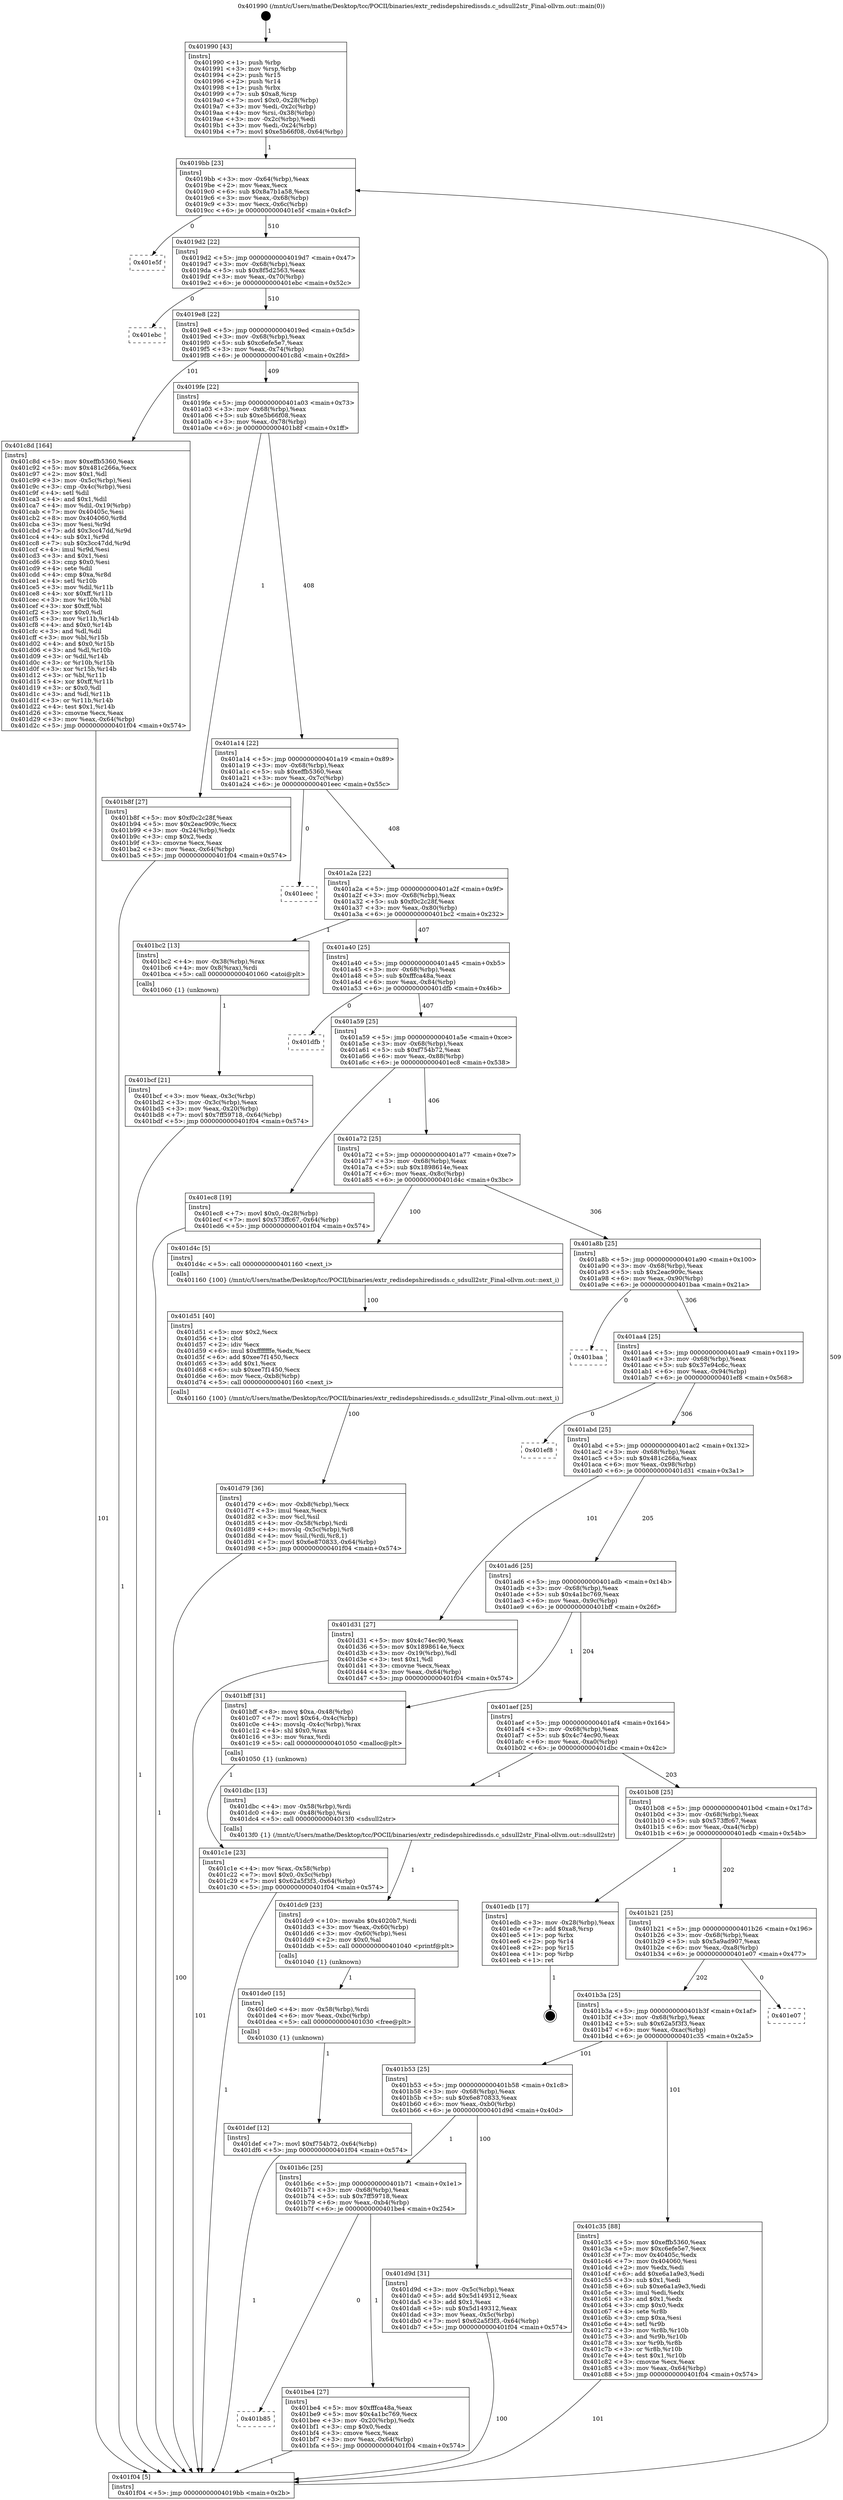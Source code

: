 digraph "0x401990" {
  label = "0x401990 (/mnt/c/Users/mathe/Desktop/tcc/POCII/binaries/extr_redisdepshiredissds.c_sdsull2str_Final-ollvm.out::main(0))"
  labelloc = "t"
  node[shape=record]

  Entry [label="",width=0.3,height=0.3,shape=circle,fillcolor=black,style=filled]
  "0x4019bb" [label="{
     0x4019bb [23]\l
     | [instrs]\l
     &nbsp;&nbsp;0x4019bb \<+3\>: mov -0x64(%rbp),%eax\l
     &nbsp;&nbsp;0x4019be \<+2\>: mov %eax,%ecx\l
     &nbsp;&nbsp;0x4019c0 \<+6\>: sub $0x8a7b1a58,%ecx\l
     &nbsp;&nbsp;0x4019c6 \<+3\>: mov %eax,-0x68(%rbp)\l
     &nbsp;&nbsp;0x4019c9 \<+3\>: mov %ecx,-0x6c(%rbp)\l
     &nbsp;&nbsp;0x4019cc \<+6\>: je 0000000000401e5f \<main+0x4cf\>\l
  }"]
  "0x401e5f" [label="{
     0x401e5f\l
  }", style=dashed]
  "0x4019d2" [label="{
     0x4019d2 [22]\l
     | [instrs]\l
     &nbsp;&nbsp;0x4019d2 \<+5\>: jmp 00000000004019d7 \<main+0x47\>\l
     &nbsp;&nbsp;0x4019d7 \<+3\>: mov -0x68(%rbp),%eax\l
     &nbsp;&nbsp;0x4019da \<+5\>: sub $0x8f5d2563,%eax\l
     &nbsp;&nbsp;0x4019df \<+3\>: mov %eax,-0x70(%rbp)\l
     &nbsp;&nbsp;0x4019e2 \<+6\>: je 0000000000401ebc \<main+0x52c\>\l
  }"]
  Exit [label="",width=0.3,height=0.3,shape=circle,fillcolor=black,style=filled,peripheries=2]
  "0x401ebc" [label="{
     0x401ebc\l
  }", style=dashed]
  "0x4019e8" [label="{
     0x4019e8 [22]\l
     | [instrs]\l
     &nbsp;&nbsp;0x4019e8 \<+5\>: jmp 00000000004019ed \<main+0x5d\>\l
     &nbsp;&nbsp;0x4019ed \<+3\>: mov -0x68(%rbp),%eax\l
     &nbsp;&nbsp;0x4019f0 \<+5\>: sub $0xc6efe5e7,%eax\l
     &nbsp;&nbsp;0x4019f5 \<+3\>: mov %eax,-0x74(%rbp)\l
     &nbsp;&nbsp;0x4019f8 \<+6\>: je 0000000000401c8d \<main+0x2fd\>\l
  }"]
  "0x401def" [label="{
     0x401def [12]\l
     | [instrs]\l
     &nbsp;&nbsp;0x401def \<+7\>: movl $0xf754b72,-0x64(%rbp)\l
     &nbsp;&nbsp;0x401df6 \<+5\>: jmp 0000000000401f04 \<main+0x574\>\l
  }"]
  "0x401c8d" [label="{
     0x401c8d [164]\l
     | [instrs]\l
     &nbsp;&nbsp;0x401c8d \<+5\>: mov $0xeffb5360,%eax\l
     &nbsp;&nbsp;0x401c92 \<+5\>: mov $0x481c266a,%ecx\l
     &nbsp;&nbsp;0x401c97 \<+2\>: mov $0x1,%dl\l
     &nbsp;&nbsp;0x401c99 \<+3\>: mov -0x5c(%rbp),%esi\l
     &nbsp;&nbsp;0x401c9c \<+3\>: cmp -0x4c(%rbp),%esi\l
     &nbsp;&nbsp;0x401c9f \<+4\>: setl %dil\l
     &nbsp;&nbsp;0x401ca3 \<+4\>: and $0x1,%dil\l
     &nbsp;&nbsp;0x401ca7 \<+4\>: mov %dil,-0x19(%rbp)\l
     &nbsp;&nbsp;0x401cab \<+7\>: mov 0x40405c,%esi\l
     &nbsp;&nbsp;0x401cb2 \<+8\>: mov 0x404060,%r8d\l
     &nbsp;&nbsp;0x401cba \<+3\>: mov %esi,%r9d\l
     &nbsp;&nbsp;0x401cbd \<+7\>: add $0x3cc47dd,%r9d\l
     &nbsp;&nbsp;0x401cc4 \<+4\>: sub $0x1,%r9d\l
     &nbsp;&nbsp;0x401cc8 \<+7\>: sub $0x3cc47dd,%r9d\l
     &nbsp;&nbsp;0x401ccf \<+4\>: imul %r9d,%esi\l
     &nbsp;&nbsp;0x401cd3 \<+3\>: and $0x1,%esi\l
     &nbsp;&nbsp;0x401cd6 \<+3\>: cmp $0x0,%esi\l
     &nbsp;&nbsp;0x401cd9 \<+4\>: sete %dil\l
     &nbsp;&nbsp;0x401cdd \<+4\>: cmp $0xa,%r8d\l
     &nbsp;&nbsp;0x401ce1 \<+4\>: setl %r10b\l
     &nbsp;&nbsp;0x401ce5 \<+3\>: mov %dil,%r11b\l
     &nbsp;&nbsp;0x401ce8 \<+4\>: xor $0xff,%r11b\l
     &nbsp;&nbsp;0x401cec \<+3\>: mov %r10b,%bl\l
     &nbsp;&nbsp;0x401cef \<+3\>: xor $0xff,%bl\l
     &nbsp;&nbsp;0x401cf2 \<+3\>: xor $0x0,%dl\l
     &nbsp;&nbsp;0x401cf5 \<+3\>: mov %r11b,%r14b\l
     &nbsp;&nbsp;0x401cf8 \<+4\>: and $0x0,%r14b\l
     &nbsp;&nbsp;0x401cfc \<+3\>: and %dl,%dil\l
     &nbsp;&nbsp;0x401cff \<+3\>: mov %bl,%r15b\l
     &nbsp;&nbsp;0x401d02 \<+4\>: and $0x0,%r15b\l
     &nbsp;&nbsp;0x401d06 \<+3\>: and %dl,%r10b\l
     &nbsp;&nbsp;0x401d09 \<+3\>: or %dil,%r14b\l
     &nbsp;&nbsp;0x401d0c \<+3\>: or %r10b,%r15b\l
     &nbsp;&nbsp;0x401d0f \<+3\>: xor %r15b,%r14b\l
     &nbsp;&nbsp;0x401d12 \<+3\>: or %bl,%r11b\l
     &nbsp;&nbsp;0x401d15 \<+4\>: xor $0xff,%r11b\l
     &nbsp;&nbsp;0x401d19 \<+3\>: or $0x0,%dl\l
     &nbsp;&nbsp;0x401d1c \<+3\>: and %dl,%r11b\l
     &nbsp;&nbsp;0x401d1f \<+3\>: or %r11b,%r14b\l
     &nbsp;&nbsp;0x401d22 \<+4\>: test $0x1,%r14b\l
     &nbsp;&nbsp;0x401d26 \<+3\>: cmovne %ecx,%eax\l
     &nbsp;&nbsp;0x401d29 \<+3\>: mov %eax,-0x64(%rbp)\l
     &nbsp;&nbsp;0x401d2c \<+5\>: jmp 0000000000401f04 \<main+0x574\>\l
  }"]
  "0x4019fe" [label="{
     0x4019fe [22]\l
     | [instrs]\l
     &nbsp;&nbsp;0x4019fe \<+5\>: jmp 0000000000401a03 \<main+0x73\>\l
     &nbsp;&nbsp;0x401a03 \<+3\>: mov -0x68(%rbp),%eax\l
     &nbsp;&nbsp;0x401a06 \<+5\>: sub $0xe5b66f08,%eax\l
     &nbsp;&nbsp;0x401a0b \<+3\>: mov %eax,-0x78(%rbp)\l
     &nbsp;&nbsp;0x401a0e \<+6\>: je 0000000000401b8f \<main+0x1ff\>\l
  }"]
  "0x401de0" [label="{
     0x401de0 [15]\l
     | [instrs]\l
     &nbsp;&nbsp;0x401de0 \<+4\>: mov -0x58(%rbp),%rdi\l
     &nbsp;&nbsp;0x401de4 \<+6\>: mov %eax,-0xbc(%rbp)\l
     &nbsp;&nbsp;0x401dea \<+5\>: call 0000000000401030 \<free@plt\>\l
     | [calls]\l
     &nbsp;&nbsp;0x401030 \{1\} (unknown)\l
  }"]
  "0x401b8f" [label="{
     0x401b8f [27]\l
     | [instrs]\l
     &nbsp;&nbsp;0x401b8f \<+5\>: mov $0xf0c2c28f,%eax\l
     &nbsp;&nbsp;0x401b94 \<+5\>: mov $0x2eac909c,%ecx\l
     &nbsp;&nbsp;0x401b99 \<+3\>: mov -0x24(%rbp),%edx\l
     &nbsp;&nbsp;0x401b9c \<+3\>: cmp $0x2,%edx\l
     &nbsp;&nbsp;0x401b9f \<+3\>: cmovne %ecx,%eax\l
     &nbsp;&nbsp;0x401ba2 \<+3\>: mov %eax,-0x64(%rbp)\l
     &nbsp;&nbsp;0x401ba5 \<+5\>: jmp 0000000000401f04 \<main+0x574\>\l
  }"]
  "0x401a14" [label="{
     0x401a14 [22]\l
     | [instrs]\l
     &nbsp;&nbsp;0x401a14 \<+5\>: jmp 0000000000401a19 \<main+0x89\>\l
     &nbsp;&nbsp;0x401a19 \<+3\>: mov -0x68(%rbp),%eax\l
     &nbsp;&nbsp;0x401a1c \<+5\>: sub $0xeffb5360,%eax\l
     &nbsp;&nbsp;0x401a21 \<+3\>: mov %eax,-0x7c(%rbp)\l
     &nbsp;&nbsp;0x401a24 \<+6\>: je 0000000000401eec \<main+0x55c\>\l
  }"]
  "0x401f04" [label="{
     0x401f04 [5]\l
     | [instrs]\l
     &nbsp;&nbsp;0x401f04 \<+5\>: jmp 00000000004019bb \<main+0x2b\>\l
  }"]
  "0x401990" [label="{
     0x401990 [43]\l
     | [instrs]\l
     &nbsp;&nbsp;0x401990 \<+1\>: push %rbp\l
     &nbsp;&nbsp;0x401991 \<+3\>: mov %rsp,%rbp\l
     &nbsp;&nbsp;0x401994 \<+2\>: push %r15\l
     &nbsp;&nbsp;0x401996 \<+2\>: push %r14\l
     &nbsp;&nbsp;0x401998 \<+1\>: push %rbx\l
     &nbsp;&nbsp;0x401999 \<+7\>: sub $0xa8,%rsp\l
     &nbsp;&nbsp;0x4019a0 \<+7\>: movl $0x0,-0x28(%rbp)\l
     &nbsp;&nbsp;0x4019a7 \<+3\>: mov %edi,-0x2c(%rbp)\l
     &nbsp;&nbsp;0x4019aa \<+4\>: mov %rsi,-0x38(%rbp)\l
     &nbsp;&nbsp;0x4019ae \<+3\>: mov -0x2c(%rbp),%edi\l
     &nbsp;&nbsp;0x4019b1 \<+3\>: mov %edi,-0x24(%rbp)\l
     &nbsp;&nbsp;0x4019b4 \<+7\>: movl $0xe5b66f08,-0x64(%rbp)\l
  }"]
  "0x401dc9" [label="{
     0x401dc9 [23]\l
     | [instrs]\l
     &nbsp;&nbsp;0x401dc9 \<+10\>: movabs $0x4020b7,%rdi\l
     &nbsp;&nbsp;0x401dd3 \<+3\>: mov %eax,-0x60(%rbp)\l
     &nbsp;&nbsp;0x401dd6 \<+3\>: mov -0x60(%rbp),%esi\l
     &nbsp;&nbsp;0x401dd9 \<+2\>: mov $0x0,%al\l
     &nbsp;&nbsp;0x401ddb \<+5\>: call 0000000000401040 \<printf@plt\>\l
     | [calls]\l
     &nbsp;&nbsp;0x401040 \{1\} (unknown)\l
  }"]
  "0x401eec" [label="{
     0x401eec\l
  }", style=dashed]
  "0x401a2a" [label="{
     0x401a2a [22]\l
     | [instrs]\l
     &nbsp;&nbsp;0x401a2a \<+5\>: jmp 0000000000401a2f \<main+0x9f\>\l
     &nbsp;&nbsp;0x401a2f \<+3\>: mov -0x68(%rbp),%eax\l
     &nbsp;&nbsp;0x401a32 \<+5\>: sub $0xf0c2c28f,%eax\l
     &nbsp;&nbsp;0x401a37 \<+3\>: mov %eax,-0x80(%rbp)\l
     &nbsp;&nbsp;0x401a3a \<+6\>: je 0000000000401bc2 \<main+0x232\>\l
  }"]
  "0x401d79" [label="{
     0x401d79 [36]\l
     | [instrs]\l
     &nbsp;&nbsp;0x401d79 \<+6\>: mov -0xb8(%rbp),%ecx\l
     &nbsp;&nbsp;0x401d7f \<+3\>: imul %eax,%ecx\l
     &nbsp;&nbsp;0x401d82 \<+3\>: mov %cl,%sil\l
     &nbsp;&nbsp;0x401d85 \<+4\>: mov -0x58(%rbp),%rdi\l
     &nbsp;&nbsp;0x401d89 \<+4\>: movslq -0x5c(%rbp),%r8\l
     &nbsp;&nbsp;0x401d8d \<+4\>: mov %sil,(%rdi,%r8,1)\l
     &nbsp;&nbsp;0x401d91 \<+7\>: movl $0x6e870833,-0x64(%rbp)\l
     &nbsp;&nbsp;0x401d98 \<+5\>: jmp 0000000000401f04 \<main+0x574\>\l
  }"]
  "0x401bc2" [label="{
     0x401bc2 [13]\l
     | [instrs]\l
     &nbsp;&nbsp;0x401bc2 \<+4\>: mov -0x38(%rbp),%rax\l
     &nbsp;&nbsp;0x401bc6 \<+4\>: mov 0x8(%rax),%rdi\l
     &nbsp;&nbsp;0x401bca \<+5\>: call 0000000000401060 \<atoi@plt\>\l
     | [calls]\l
     &nbsp;&nbsp;0x401060 \{1\} (unknown)\l
  }"]
  "0x401a40" [label="{
     0x401a40 [25]\l
     | [instrs]\l
     &nbsp;&nbsp;0x401a40 \<+5\>: jmp 0000000000401a45 \<main+0xb5\>\l
     &nbsp;&nbsp;0x401a45 \<+3\>: mov -0x68(%rbp),%eax\l
     &nbsp;&nbsp;0x401a48 \<+5\>: sub $0xfffca48a,%eax\l
     &nbsp;&nbsp;0x401a4d \<+6\>: mov %eax,-0x84(%rbp)\l
     &nbsp;&nbsp;0x401a53 \<+6\>: je 0000000000401dfb \<main+0x46b\>\l
  }"]
  "0x401bcf" [label="{
     0x401bcf [21]\l
     | [instrs]\l
     &nbsp;&nbsp;0x401bcf \<+3\>: mov %eax,-0x3c(%rbp)\l
     &nbsp;&nbsp;0x401bd2 \<+3\>: mov -0x3c(%rbp),%eax\l
     &nbsp;&nbsp;0x401bd5 \<+3\>: mov %eax,-0x20(%rbp)\l
     &nbsp;&nbsp;0x401bd8 \<+7\>: movl $0x7ff59718,-0x64(%rbp)\l
     &nbsp;&nbsp;0x401bdf \<+5\>: jmp 0000000000401f04 \<main+0x574\>\l
  }"]
  "0x401d51" [label="{
     0x401d51 [40]\l
     | [instrs]\l
     &nbsp;&nbsp;0x401d51 \<+5\>: mov $0x2,%ecx\l
     &nbsp;&nbsp;0x401d56 \<+1\>: cltd\l
     &nbsp;&nbsp;0x401d57 \<+2\>: idiv %ecx\l
     &nbsp;&nbsp;0x401d59 \<+6\>: imul $0xfffffffe,%edx,%ecx\l
     &nbsp;&nbsp;0x401d5f \<+6\>: add $0xee7f1450,%ecx\l
     &nbsp;&nbsp;0x401d65 \<+3\>: add $0x1,%ecx\l
     &nbsp;&nbsp;0x401d68 \<+6\>: sub $0xee7f1450,%ecx\l
     &nbsp;&nbsp;0x401d6e \<+6\>: mov %ecx,-0xb8(%rbp)\l
     &nbsp;&nbsp;0x401d74 \<+5\>: call 0000000000401160 \<next_i\>\l
     | [calls]\l
     &nbsp;&nbsp;0x401160 \{100\} (/mnt/c/Users/mathe/Desktop/tcc/POCII/binaries/extr_redisdepshiredissds.c_sdsull2str_Final-ollvm.out::next_i)\l
  }"]
  "0x401dfb" [label="{
     0x401dfb\l
  }", style=dashed]
  "0x401a59" [label="{
     0x401a59 [25]\l
     | [instrs]\l
     &nbsp;&nbsp;0x401a59 \<+5\>: jmp 0000000000401a5e \<main+0xce\>\l
     &nbsp;&nbsp;0x401a5e \<+3\>: mov -0x68(%rbp),%eax\l
     &nbsp;&nbsp;0x401a61 \<+5\>: sub $0xf754b72,%eax\l
     &nbsp;&nbsp;0x401a66 \<+6\>: mov %eax,-0x88(%rbp)\l
     &nbsp;&nbsp;0x401a6c \<+6\>: je 0000000000401ec8 \<main+0x538\>\l
  }"]
  "0x401c1e" [label="{
     0x401c1e [23]\l
     | [instrs]\l
     &nbsp;&nbsp;0x401c1e \<+4\>: mov %rax,-0x58(%rbp)\l
     &nbsp;&nbsp;0x401c22 \<+7\>: movl $0x0,-0x5c(%rbp)\l
     &nbsp;&nbsp;0x401c29 \<+7\>: movl $0x62a5f3f3,-0x64(%rbp)\l
     &nbsp;&nbsp;0x401c30 \<+5\>: jmp 0000000000401f04 \<main+0x574\>\l
  }"]
  "0x401ec8" [label="{
     0x401ec8 [19]\l
     | [instrs]\l
     &nbsp;&nbsp;0x401ec8 \<+7\>: movl $0x0,-0x28(%rbp)\l
     &nbsp;&nbsp;0x401ecf \<+7\>: movl $0x573ffc67,-0x64(%rbp)\l
     &nbsp;&nbsp;0x401ed6 \<+5\>: jmp 0000000000401f04 \<main+0x574\>\l
  }"]
  "0x401a72" [label="{
     0x401a72 [25]\l
     | [instrs]\l
     &nbsp;&nbsp;0x401a72 \<+5\>: jmp 0000000000401a77 \<main+0xe7\>\l
     &nbsp;&nbsp;0x401a77 \<+3\>: mov -0x68(%rbp),%eax\l
     &nbsp;&nbsp;0x401a7a \<+5\>: sub $0x1898614e,%eax\l
     &nbsp;&nbsp;0x401a7f \<+6\>: mov %eax,-0x8c(%rbp)\l
     &nbsp;&nbsp;0x401a85 \<+6\>: je 0000000000401d4c \<main+0x3bc\>\l
  }"]
  "0x401b85" [label="{
     0x401b85\l
  }", style=dashed]
  "0x401d4c" [label="{
     0x401d4c [5]\l
     | [instrs]\l
     &nbsp;&nbsp;0x401d4c \<+5\>: call 0000000000401160 \<next_i\>\l
     | [calls]\l
     &nbsp;&nbsp;0x401160 \{100\} (/mnt/c/Users/mathe/Desktop/tcc/POCII/binaries/extr_redisdepshiredissds.c_sdsull2str_Final-ollvm.out::next_i)\l
  }"]
  "0x401a8b" [label="{
     0x401a8b [25]\l
     | [instrs]\l
     &nbsp;&nbsp;0x401a8b \<+5\>: jmp 0000000000401a90 \<main+0x100\>\l
     &nbsp;&nbsp;0x401a90 \<+3\>: mov -0x68(%rbp),%eax\l
     &nbsp;&nbsp;0x401a93 \<+5\>: sub $0x2eac909c,%eax\l
     &nbsp;&nbsp;0x401a98 \<+6\>: mov %eax,-0x90(%rbp)\l
     &nbsp;&nbsp;0x401a9e \<+6\>: je 0000000000401baa \<main+0x21a\>\l
  }"]
  "0x401be4" [label="{
     0x401be4 [27]\l
     | [instrs]\l
     &nbsp;&nbsp;0x401be4 \<+5\>: mov $0xfffca48a,%eax\l
     &nbsp;&nbsp;0x401be9 \<+5\>: mov $0x4a1bc769,%ecx\l
     &nbsp;&nbsp;0x401bee \<+3\>: mov -0x20(%rbp),%edx\l
     &nbsp;&nbsp;0x401bf1 \<+3\>: cmp $0x0,%edx\l
     &nbsp;&nbsp;0x401bf4 \<+3\>: cmove %ecx,%eax\l
     &nbsp;&nbsp;0x401bf7 \<+3\>: mov %eax,-0x64(%rbp)\l
     &nbsp;&nbsp;0x401bfa \<+5\>: jmp 0000000000401f04 \<main+0x574\>\l
  }"]
  "0x401baa" [label="{
     0x401baa\l
  }", style=dashed]
  "0x401aa4" [label="{
     0x401aa4 [25]\l
     | [instrs]\l
     &nbsp;&nbsp;0x401aa4 \<+5\>: jmp 0000000000401aa9 \<main+0x119\>\l
     &nbsp;&nbsp;0x401aa9 \<+3\>: mov -0x68(%rbp),%eax\l
     &nbsp;&nbsp;0x401aac \<+5\>: sub $0x37e94c6c,%eax\l
     &nbsp;&nbsp;0x401ab1 \<+6\>: mov %eax,-0x94(%rbp)\l
     &nbsp;&nbsp;0x401ab7 \<+6\>: je 0000000000401ef8 \<main+0x568\>\l
  }"]
  "0x401b6c" [label="{
     0x401b6c [25]\l
     | [instrs]\l
     &nbsp;&nbsp;0x401b6c \<+5\>: jmp 0000000000401b71 \<main+0x1e1\>\l
     &nbsp;&nbsp;0x401b71 \<+3\>: mov -0x68(%rbp),%eax\l
     &nbsp;&nbsp;0x401b74 \<+5\>: sub $0x7ff59718,%eax\l
     &nbsp;&nbsp;0x401b79 \<+6\>: mov %eax,-0xb4(%rbp)\l
     &nbsp;&nbsp;0x401b7f \<+6\>: je 0000000000401be4 \<main+0x254\>\l
  }"]
  "0x401ef8" [label="{
     0x401ef8\l
  }", style=dashed]
  "0x401abd" [label="{
     0x401abd [25]\l
     | [instrs]\l
     &nbsp;&nbsp;0x401abd \<+5\>: jmp 0000000000401ac2 \<main+0x132\>\l
     &nbsp;&nbsp;0x401ac2 \<+3\>: mov -0x68(%rbp),%eax\l
     &nbsp;&nbsp;0x401ac5 \<+5\>: sub $0x481c266a,%eax\l
     &nbsp;&nbsp;0x401aca \<+6\>: mov %eax,-0x98(%rbp)\l
     &nbsp;&nbsp;0x401ad0 \<+6\>: je 0000000000401d31 \<main+0x3a1\>\l
  }"]
  "0x401d9d" [label="{
     0x401d9d [31]\l
     | [instrs]\l
     &nbsp;&nbsp;0x401d9d \<+3\>: mov -0x5c(%rbp),%eax\l
     &nbsp;&nbsp;0x401da0 \<+5\>: add $0x5d149312,%eax\l
     &nbsp;&nbsp;0x401da5 \<+3\>: add $0x1,%eax\l
     &nbsp;&nbsp;0x401da8 \<+5\>: sub $0x5d149312,%eax\l
     &nbsp;&nbsp;0x401dad \<+3\>: mov %eax,-0x5c(%rbp)\l
     &nbsp;&nbsp;0x401db0 \<+7\>: movl $0x62a5f3f3,-0x64(%rbp)\l
     &nbsp;&nbsp;0x401db7 \<+5\>: jmp 0000000000401f04 \<main+0x574\>\l
  }"]
  "0x401d31" [label="{
     0x401d31 [27]\l
     | [instrs]\l
     &nbsp;&nbsp;0x401d31 \<+5\>: mov $0x4c74ec90,%eax\l
     &nbsp;&nbsp;0x401d36 \<+5\>: mov $0x1898614e,%ecx\l
     &nbsp;&nbsp;0x401d3b \<+3\>: mov -0x19(%rbp),%dl\l
     &nbsp;&nbsp;0x401d3e \<+3\>: test $0x1,%dl\l
     &nbsp;&nbsp;0x401d41 \<+3\>: cmovne %ecx,%eax\l
     &nbsp;&nbsp;0x401d44 \<+3\>: mov %eax,-0x64(%rbp)\l
     &nbsp;&nbsp;0x401d47 \<+5\>: jmp 0000000000401f04 \<main+0x574\>\l
  }"]
  "0x401ad6" [label="{
     0x401ad6 [25]\l
     | [instrs]\l
     &nbsp;&nbsp;0x401ad6 \<+5\>: jmp 0000000000401adb \<main+0x14b\>\l
     &nbsp;&nbsp;0x401adb \<+3\>: mov -0x68(%rbp),%eax\l
     &nbsp;&nbsp;0x401ade \<+5\>: sub $0x4a1bc769,%eax\l
     &nbsp;&nbsp;0x401ae3 \<+6\>: mov %eax,-0x9c(%rbp)\l
     &nbsp;&nbsp;0x401ae9 \<+6\>: je 0000000000401bff \<main+0x26f\>\l
  }"]
  "0x401b53" [label="{
     0x401b53 [25]\l
     | [instrs]\l
     &nbsp;&nbsp;0x401b53 \<+5\>: jmp 0000000000401b58 \<main+0x1c8\>\l
     &nbsp;&nbsp;0x401b58 \<+3\>: mov -0x68(%rbp),%eax\l
     &nbsp;&nbsp;0x401b5b \<+5\>: sub $0x6e870833,%eax\l
     &nbsp;&nbsp;0x401b60 \<+6\>: mov %eax,-0xb0(%rbp)\l
     &nbsp;&nbsp;0x401b66 \<+6\>: je 0000000000401d9d \<main+0x40d\>\l
  }"]
  "0x401bff" [label="{
     0x401bff [31]\l
     | [instrs]\l
     &nbsp;&nbsp;0x401bff \<+8\>: movq $0xa,-0x48(%rbp)\l
     &nbsp;&nbsp;0x401c07 \<+7\>: movl $0x64,-0x4c(%rbp)\l
     &nbsp;&nbsp;0x401c0e \<+4\>: movslq -0x4c(%rbp),%rax\l
     &nbsp;&nbsp;0x401c12 \<+4\>: shl $0x0,%rax\l
     &nbsp;&nbsp;0x401c16 \<+3\>: mov %rax,%rdi\l
     &nbsp;&nbsp;0x401c19 \<+5\>: call 0000000000401050 \<malloc@plt\>\l
     | [calls]\l
     &nbsp;&nbsp;0x401050 \{1\} (unknown)\l
  }"]
  "0x401aef" [label="{
     0x401aef [25]\l
     | [instrs]\l
     &nbsp;&nbsp;0x401aef \<+5\>: jmp 0000000000401af4 \<main+0x164\>\l
     &nbsp;&nbsp;0x401af4 \<+3\>: mov -0x68(%rbp),%eax\l
     &nbsp;&nbsp;0x401af7 \<+5\>: sub $0x4c74ec90,%eax\l
     &nbsp;&nbsp;0x401afc \<+6\>: mov %eax,-0xa0(%rbp)\l
     &nbsp;&nbsp;0x401b02 \<+6\>: je 0000000000401dbc \<main+0x42c\>\l
  }"]
  "0x401c35" [label="{
     0x401c35 [88]\l
     | [instrs]\l
     &nbsp;&nbsp;0x401c35 \<+5\>: mov $0xeffb5360,%eax\l
     &nbsp;&nbsp;0x401c3a \<+5\>: mov $0xc6efe5e7,%ecx\l
     &nbsp;&nbsp;0x401c3f \<+7\>: mov 0x40405c,%edx\l
     &nbsp;&nbsp;0x401c46 \<+7\>: mov 0x404060,%esi\l
     &nbsp;&nbsp;0x401c4d \<+2\>: mov %edx,%edi\l
     &nbsp;&nbsp;0x401c4f \<+6\>: add $0xe6a1a9e3,%edi\l
     &nbsp;&nbsp;0x401c55 \<+3\>: sub $0x1,%edi\l
     &nbsp;&nbsp;0x401c58 \<+6\>: sub $0xe6a1a9e3,%edi\l
     &nbsp;&nbsp;0x401c5e \<+3\>: imul %edi,%edx\l
     &nbsp;&nbsp;0x401c61 \<+3\>: and $0x1,%edx\l
     &nbsp;&nbsp;0x401c64 \<+3\>: cmp $0x0,%edx\l
     &nbsp;&nbsp;0x401c67 \<+4\>: sete %r8b\l
     &nbsp;&nbsp;0x401c6b \<+3\>: cmp $0xa,%esi\l
     &nbsp;&nbsp;0x401c6e \<+4\>: setl %r9b\l
     &nbsp;&nbsp;0x401c72 \<+3\>: mov %r8b,%r10b\l
     &nbsp;&nbsp;0x401c75 \<+3\>: and %r9b,%r10b\l
     &nbsp;&nbsp;0x401c78 \<+3\>: xor %r9b,%r8b\l
     &nbsp;&nbsp;0x401c7b \<+3\>: or %r8b,%r10b\l
     &nbsp;&nbsp;0x401c7e \<+4\>: test $0x1,%r10b\l
     &nbsp;&nbsp;0x401c82 \<+3\>: cmovne %ecx,%eax\l
     &nbsp;&nbsp;0x401c85 \<+3\>: mov %eax,-0x64(%rbp)\l
     &nbsp;&nbsp;0x401c88 \<+5\>: jmp 0000000000401f04 \<main+0x574\>\l
  }"]
  "0x401dbc" [label="{
     0x401dbc [13]\l
     | [instrs]\l
     &nbsp;&nbsp;0x401dbc \<+4\>: mov -0x58(%rbp),%rdi\l
     &nbsp;&nbsp;0x401dc0 \<+4\>: mov -0x48(%rbp),%rsi\l
     &nbsp;&nbsp;0x401dc4 \<+5\>: call 00000000004013f0 \<sdsull2str\>\l
     | [calls]\l
     &nbsp;&nbsp;0x4013f0 \{1\} (/mnt/c/Users/mathe/Desktop/tcc/POCII/binaries/extr_redisdepshiredissds.c_sdsull2str_Final-ollvm.out::sdsull2str)\l
  }"]
  "0x401b08" [label="{
     0x401b08 [25]\l
     | [instrs]\l
     &nbsp;&nbsp;0x401b08 \<+5\>: jmp 0000000000401b0d \<main+0x17d\>\l
     &nbsp;&nbsp;0x401b0d \<+3\>: mov -0x68(%rbp),%eax\l
     &nbsp;&nbsp;0x401b10 \<+5\>: sub $0x573ffc67,%eax\l
     &nbsp;&nbsp;0x401b15 \<+6\>: mov %eax,-0xa4(%rbp)\l
     &nbsp;&nbsp;0x401b1b \<+6\>: je 0000000000401edb \<main+0x54b\>\l
  }"]
  "0x401b3a" [label="{
     0x401b3a [25]\l
     | [instrs]\l
     &nbsp;&nbsp;0x401b3a \<+5\>: jmp 0000000000401b3f \<main+0x1af\>\l
     &nbsp;&nbsp;0x401b3f \<+3\>: mov -0x68(%rbp),%eax\l
     &nbsp;&nbsp;0x401b42 \<+5\>: sub $0x62a5f3f3,%eax\l
     &nbsp;&nbsp;0x401b47 \<+6\>: mov %eax,-0xac(%rbp)\l
     &nbsp;&nbsp;0x401b4d \<+6\>: je 0000000000401c35 \<main+0x2a5\>\l
  }"]
  "0x401edb" [label="{
     0x401edb [17]\l
     | [instrs]\l
     &nbsp;&nbsp;0x401edb \<+3\>: mov -0x28(%rbp),%eax\l
     &nbsp;&nbsp;0x401ede \<+7\>: add $0xa8,%rsp\l
     &nbsp;&nbsp;0x401ee5 \<+1\>: pop %rbx\l
     &nbsp;&nbsp;0x401ee6 \<+2\>: pop %r14\l
     &nbsp;&nbsp;0x401ee8 \<+2\>: pop %r15\l
     &nbsp;&nbsp;0x401eea \<+1\>: pop %rbp\l
     &nbsp;&nbsp;0x401eeb \<+1\>: ret\l
  }"]
  "0x401b21" [label="{
     0x401b21 [25]\l
     | [instrs]\l
     &nbsp;&nbsp;0x401b21 \<+5\>: jmp 0000000000401b26 \<main+0x196\>\l
     &nbsp;&nbsp;0x401b26 \<+3\>: mov -0x68(%rbp),%eax\l
     &nbsp;&nbsp;0x401b29 \<+5\>: sub $0x5a9ad907,%eax\l
     &nbsp;&nbsp;0x401b2e \<+6\>: mov %eax,-0xa8(%rbp)\l
     &nbsp;&nbsp;0x401b34 \<+6\>: je 0000000000401e07 \<main+0x477\>\l
  }"]
  "0x401e07" [label="{
     0x401e07\l
  }", style=dashed]
  Entry -> "0x401990" [label=" 1"]
  "0x4019bb" -> "0x401e5f" [label=" 0"]
  "0x4019bb" -> "0x4019d2" [label=" 510"]
  "0x401edb" -> Exit [label=" 1"]
  "0x4019d2" -> "0x401ebc" [label=" 0"]
  "0x4019d2" -> "0x4019e8" [label=" 510"]
  "0x401ec8" -> "0x401f04" [label=" 1"]
  "0x4019e8" -> "0x401c8d" [label=" 101"]
  "0x4019e8" -> "0x4019fe" [label=" 409"]
  "0x401def" -> "0x401f04" [label=" 1"]
  "0x4019fe" -> "0x401b8f" [label=" 1"]
  "0x4019fe" -> "0x401a14" [label=" 408"]
  "0x401b8f" -> "0x401f04" [label=" 1"]
  "0x401990" -> "0x4019bb" [label=" 1"]
  "0x401f04" -> "0x4019bb" [label=" 509"]
  "0x401de0" -> "0x401def" [label=" 1"]
  "0x401a14" -> "0x401eec" [label=" 0"]
  "0x401a14" -> "0x401a2a" [label=" 408"]
  "0x401dc9" -> "0x401de0" [label=" 1"]
  "0x401a2a" -> "0x401bc2" [label=" 1"]
  "0x401a2a" -> "0x401a40" [label=" 407"]
  "0x401bc2" -> "0x401bcf" [label=" 1"]
  "0x401bcf" -> "0x401f04" [label=" 1"]
  "0x401dbc" -> "0x401dc9" [label=" 1"]
  "0x401a40" -> "0x401dfb" [label=" 0"]
  "0x401a40" -> "0x401a59" [label=" 407"]
  "0x401d9d" -> "0x401f04" [label=" 100"]
  "0x401a59" -> "0x401ec8" [label=" 1"]
  "0x401a59" -> "0x401a72" [label=" 406"]
  "0x401d79" -> "0x401f04" [label=" 100"]
  "0x401a72" -> "0x401d4c" [label=" 100"]
  "0x401a72" -> "0x401a8b" [label=" 306"]
  "0x401d51" -> "0x401d79" [label=" 100"]
  "0x401a8b" -> "0x401baa" [label=" 0"]
  "0x401a8b" -> "0x401aa4" [label=" 306"]
  "0x401d4c" -> "0x401d51" [label=" 100"]
  "0x401aa4" -> "0x401ef8" [label=" 0"]
  "0x401aa4" -> "0x401abd" [label=" 306"]
  "0x401c8d" -> "0x401f04" [label=" 101"]
  "0x401abd" -> "0x401d31" [label=" 101"]
  "0x401abd" -> "0x401ad6" [label=" 205"]
  "0x401c35" -> "0x401f04" [label=" 101"]
  "0x401ad6" -> "0x401bff" [label=" 1"]
  "0x401ad6" -> "0x401aef" [label=" 204"]
  "0x401bff" -> "0x401c1e" [label=" 1"]
  "0x401aef" -> "0x401dbc" [label=" 1"]
  "0x401aef" -> "0x401b08" [label=" 203"]
  "0x401be4" -> "0x401f04" [label=" 1"]
  "0x401b08" -> "0x401edb" [label=" 1"]
  "0x401b08" -> "0x401b21" [label=" 202"]
  "0x401b6c" -> "0x401be4" [label=" 1"]
  "0x401b21" -> "0x401e07" [label=" 0"]
  "0x401b21" -> "0x401b3a" [label=" 202"]
  "0x401b6c" -> "0x401b85" [label=" 0"]
  "0x401b3a" -> "0x401c35" [label=" 101"]
  "0x401b3a" -> "0x401b53" [label=" 101"]
  "0x401c1e" -> "0x401f04" [label=" 1"]
  "0x401b53" -> "0x401d9d" [label=" 100"]
  "0x401b53" -> "0x401b6c" [label=" 1"]
  "0x401d31" -> "0x401f04" [label=" 101"]
}
